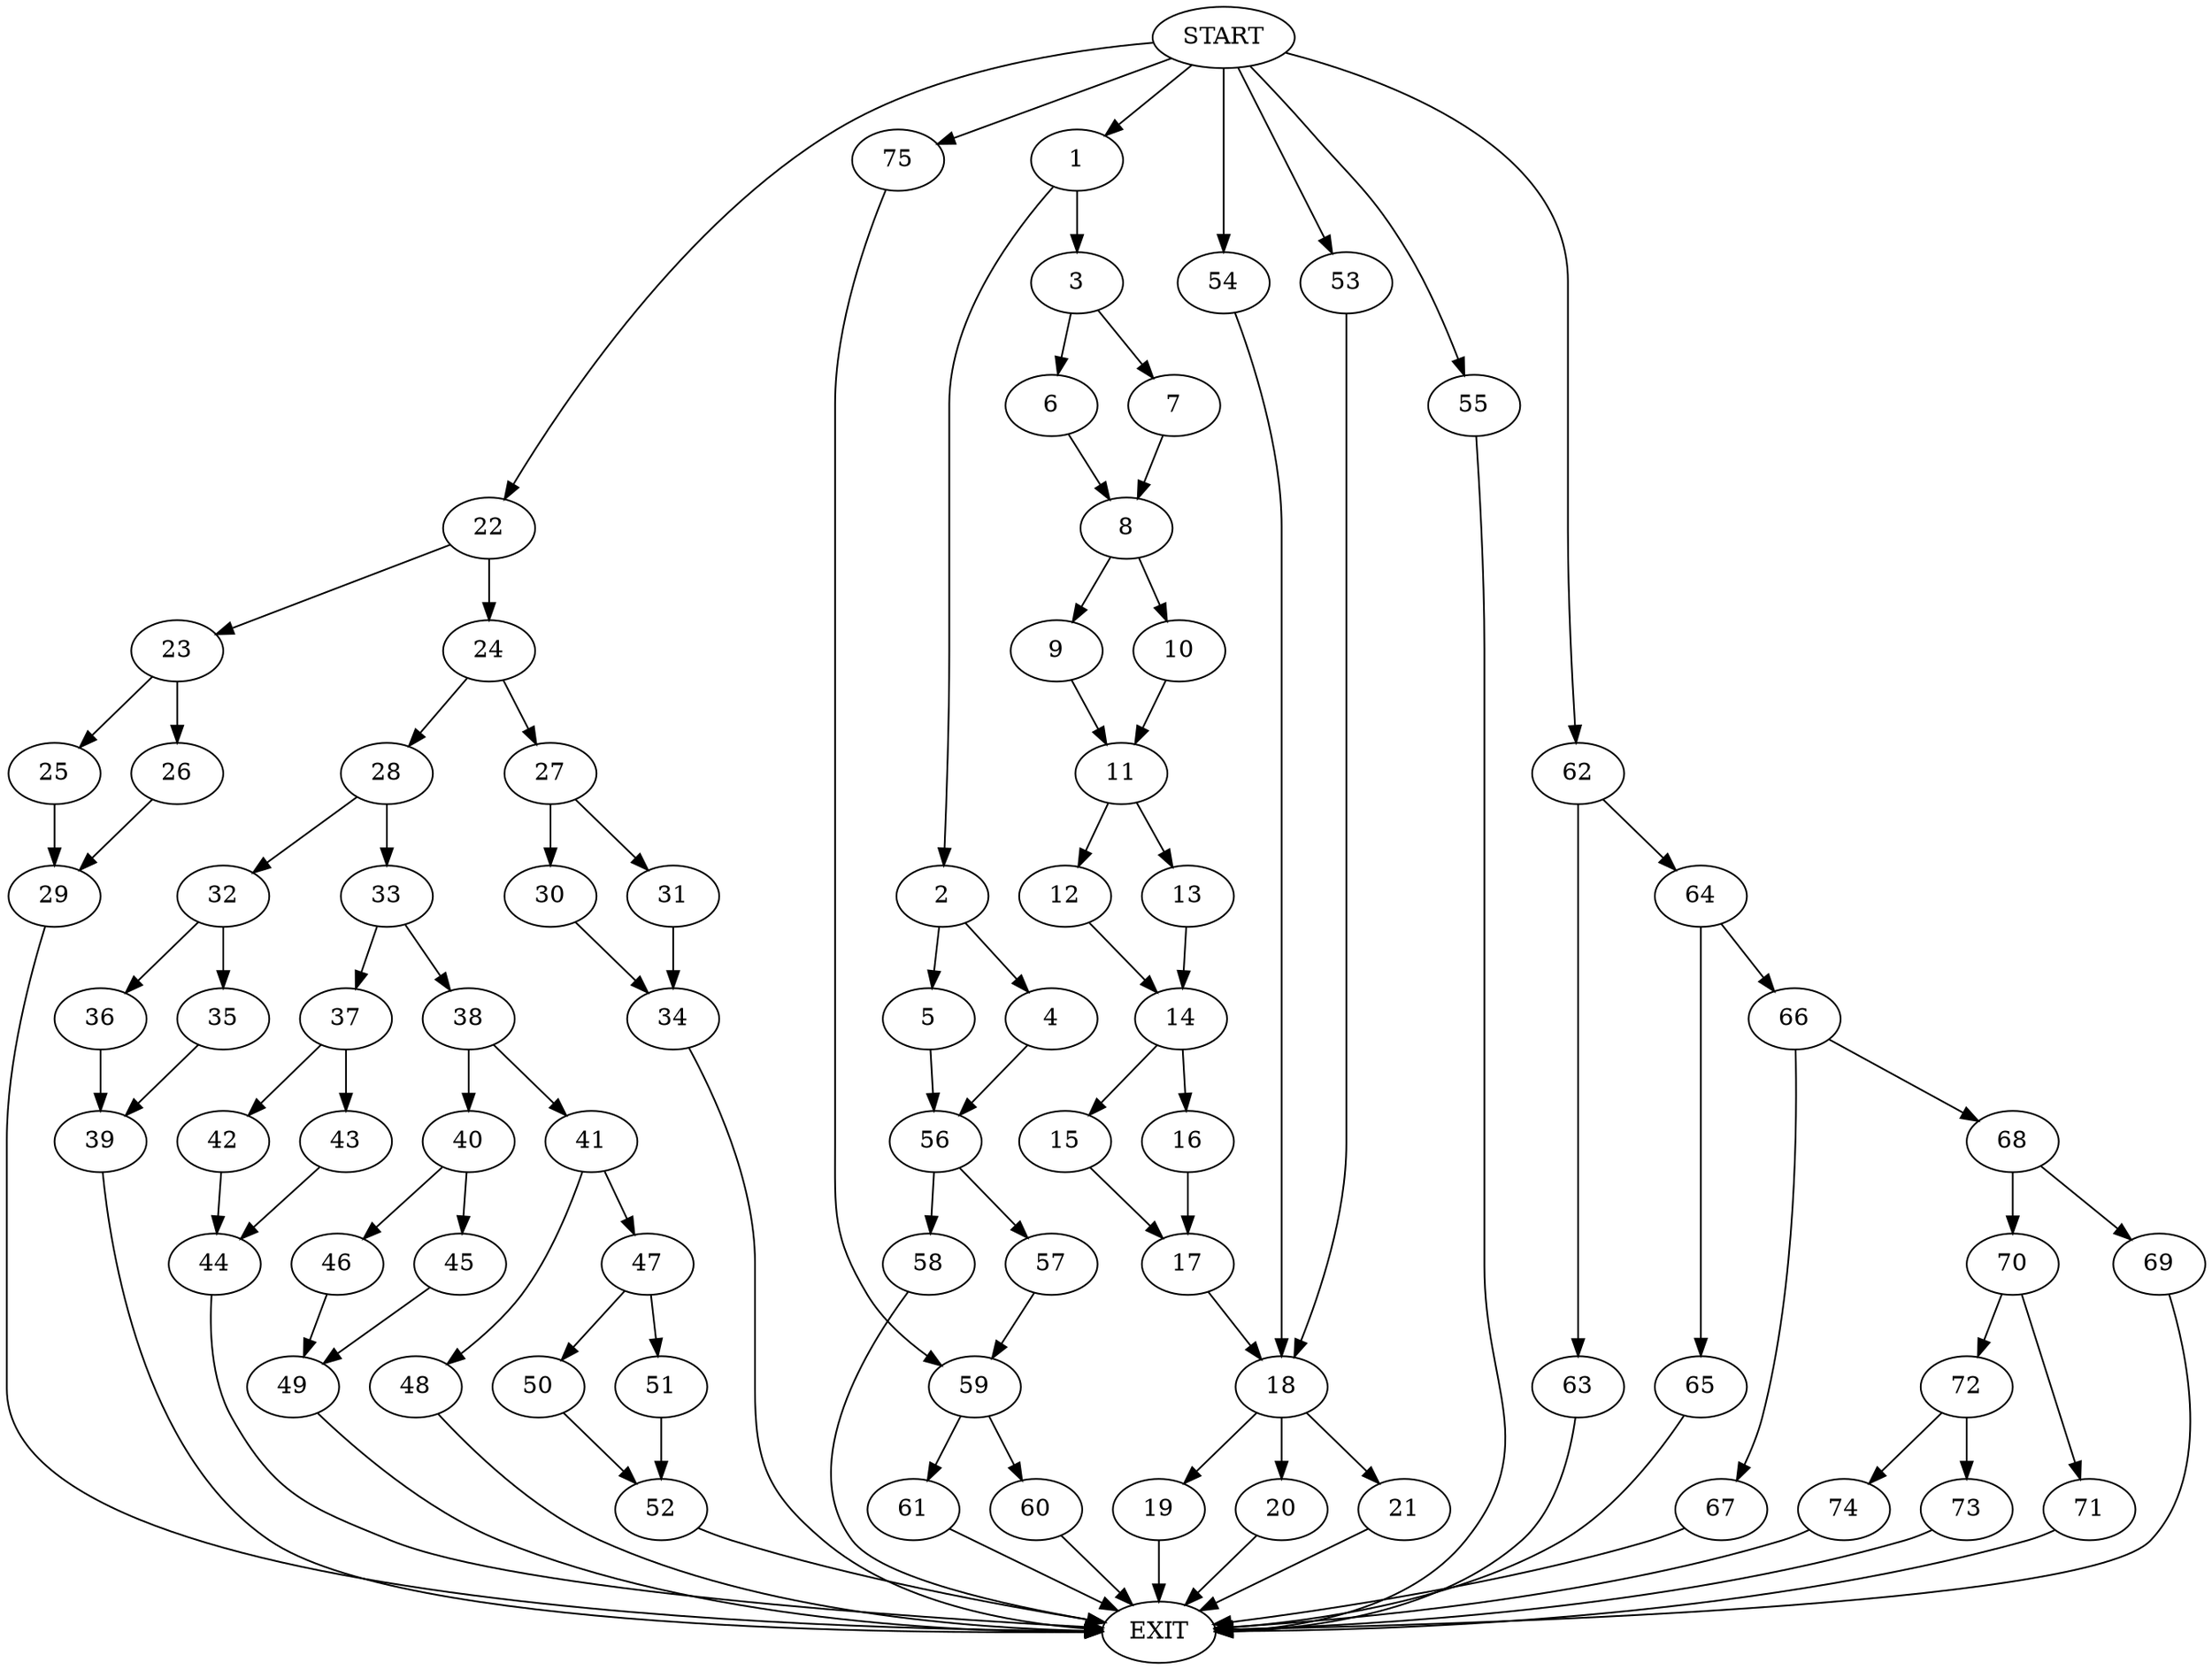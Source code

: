 digraph {
0 [label="START"]
76 [label="EXIT"]
0 -> 1
1 -> 2
1 -> 3
2 -> 4
2 -> 5
3 -> 6
3 -> 7
6 -> 8
7 -> 8
8 -> 9
8 -> 10
10 -> 11
9 -> 11
11 -> 12
11 -> 13
12 -> 14
13 -> 14
14 -> 15
14 -> 16
16 -> 17
15 -> 17
17 -> 18
18 -> 19
18 -> 20
18 -> 21
21 -> 76
0 -> 22
22 -> 23
22 -> 24
23 -> 25
23 -> 26
24 -> 27
24 -> 28
26 -> 29
25 -> 29
29 -> 76
27 -> 30
27 -> 31
28 -> 32
28 -> 33
31 -> 34
30 -> 34
34 -> 76
32 -> 35
32 -> 36
33 -> 37
33 -> 38
36 -> 39
35 -> 39
39 -> 76
38 -> 40
38 -> 41
37 -> 42
37 -> 43
43 -> 44
42 -> 44
44 -> 76
40 -> 45
40 -> 46
41 -> 47
41 -> 48
46 -> 49
45 -> 49
49 -> 76
48 -> 76
47 -> 50
47 -> 51
51 -> 52
50 -> 52
52 -> 76
0 -> 53
53 -> 18
19 -> 76
0 -> 54
54 -> 18
20 -> 76
0 -> 55
55 -> 76
5 -> 56
4 -> 56
56 -> 57
56 -> 58
57 -> 59
58 -> 76
59 -> 60
59 -> 61
60 -> 76
0 -> 62
62 -> 63
62 -> 64
64 -> 65
64 -> 66
63 -> 76
66 -> 67
66 -> 68
65 -> 76
67 -> 76
68 -> 69
68 -> 70
70 -> 71
70 -> 72
69 -> 76
71 -> 76
72 -> 73
72 -> 74
74 -> 76
73 -> 76
0 -> 75
75 -> 59
61 -> 76
}
